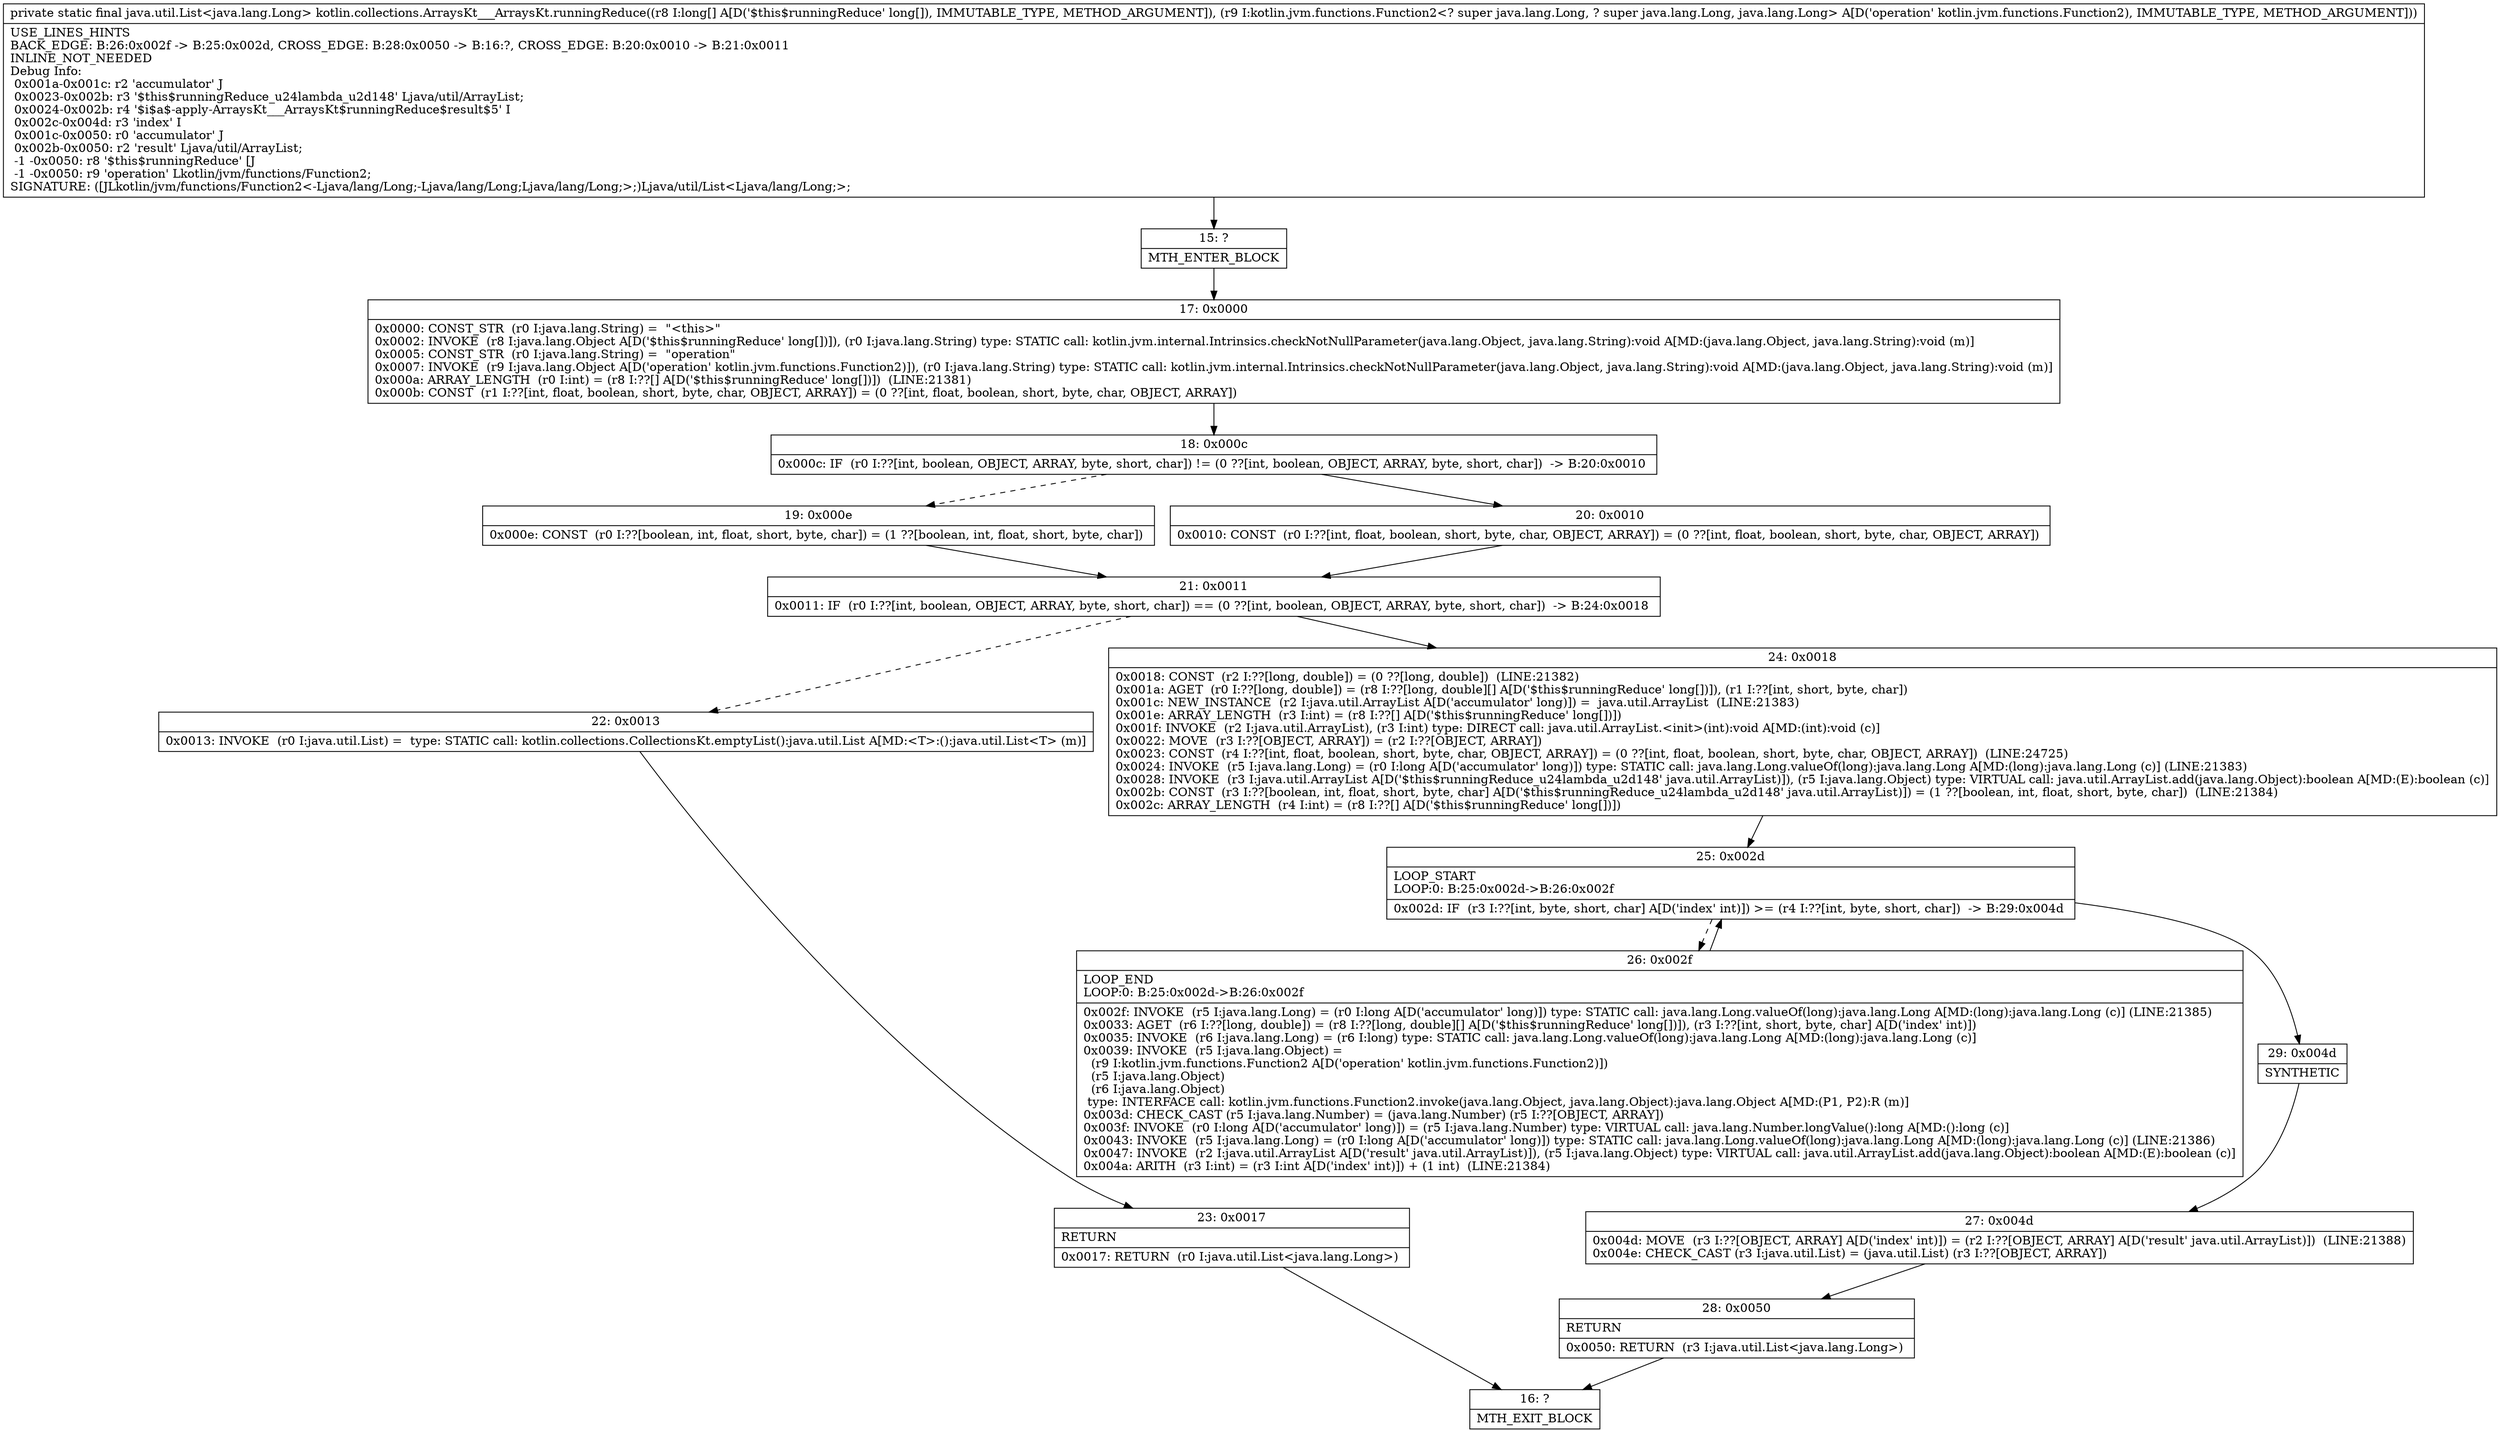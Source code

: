 digraph "CFG forkotlin.collections.ArraysKt___ArraysKt.runningReduce([JLkotlin\/jvm\/functions\/Function2;)Ljava\/util\/List;" {
Node_15 [shape=record,label="{15\:\ ?|MTH_ENTER_BLOCK\l}"];
Node_17 [shape=record,label="{17\:\ 0x0000|0x0000: CONST_STR  (r0 I:java.lang.String) =  \"\<this\>\" \l0x0002: INVOKE  (r8 I:java.lang.Object A[D('$this$runningReduce' long[])]), (r0 I:java.lang.String) type: STATIC call: kotlin.jvm.internal.Intrinsics.checkNotNullParameter(java.lang.Object, java.lang.String):void A[MD:(java.lang.Object, java.lang.String):void (m)]\l0x0005: CONST_STR  (r0 I:java.lang.String) =  \"operation\" \l0x0007: INVOKE  (r9 I:java.lang.Object A[D('operation' kotlin.jvm.functions.Function2)]), (r0 I:java.lang.String) type: STATIC call: kotlin.jvm.internal.Intrinsics.checkNotNullParameter(java.lang.Object, java.lang.String):void A[MD:(java.lang.Object, java.lang.String):void (m)]\l0x000a: ARRAY_LENGTH  (r0 I:int) = (r8 I:??[] A[D('$this$runningReduce' long[])])  (LINE:21381)\l0x000b: CONST  (r1 I:??[int, float, boolean, short, byte, char, OBJECT, ARRAY]) = (0 ??[int, float, boolean, short, byte, char, OBJECT, ARRAY]) \l}"];
Node_18 [shape=record,label="{18\:\ 0x000c|0x000c: IF  (r0 I:??[int, boolean, OBJECT, ARRAY, byte, short, char]) != (0 ??[int, boolean, OBJECT, ARRAY, byte, short, char])  \-\> B:20:0x0010 \l}"];
Node_19 [shape=record,label="{19\:\ 0x000e|0x000e: CONST  (r0 I:??[boolean, int, float, short, byte, char]) = (1 ??[boolean, int, float, short, byte, char]) \l}"];
Node_21 [shape=record,label="{21\:\ 0x0011|0x0011: IF  (r0 I:??[int, boolean, OBJECT, ARRAY, byte, short, char]) == (0 ??[int, boolean, OBJECT, ARRAY, byte, short, char])  \-\> B:24:0x0018 \l}"];
Node_22 [shape=record,label="{22\:\ 0x0013|0x0013: INVOKE  (r0 I:java.util.List) =  type: STATIC call: kotlin.collections.CollectionsKt.emptyList():java.util.List A[MD:\<T\>:():java.util.List\<T\> (m)]\l}"];
Node_23 [shape=record,label="{23\:\ 0x0017|RETURN\l|0x0017: RETURN  (r0 I:java.util.List\<java.lang.Long\>) \l}"];
Node_16 [shape=record,label="{16\:\ ?|MTH_EXIT_BLOCK\l}"];
Node_24 [shape=record,label="{24\:\ 0x0018|0x0018: CONST  (r2 I:??[long, double]) = (0 ??[long, double])  (LINE:21382)\l0x001a: AGET  (r0 I:??[long, double]) = (r8 I:??[long, double][] A[D('$this$runningReduce' long[])]), (r1 I:??[int, short, byte, char]) \l0x001c: NEW_INSTANCE  (r2 I:java.util.ArrayList A[D('accumulator' long)]) =  java.util.ArrayList  (LINE:21383)\l0x001e: ARRAY_LENGTH  (r3 I:int) = (r8 I:??[] A[D('$this$runningReduce' long[])]) \l0x001f: INVOKE  (r2 I:java.util.ArrayList), (r3 I:int) type: DIRECT call: java.util.ArrayList.\<init\>(int):void A[MD:(int):void (c)]\l0x0022: MOVE  (r3 I:??[OBJECT, ARRAY]) = (r2 I:??[OBJECT, ARRAY]) \l0x0023: CONST  (r4 I:??[int, float, boolean, short, byte, char, OBJECT, ARRAY]) = (0 ??[int, float, boolean, short, byte, char, OBJECT, ARRAY])  (LINE:24725)\l0x0024: INVOKE  (r5 I:java.lang.Long) = (r0 I:long A[D('accumulator' long)]) type: STATIC call: java.lang.Long.valueOf(long):java.lang.Long A[MD:(long):java.lang.Long (c)] (LINE:21383)\l0x0028: INVOKE  (r3 I:java.util.ArrayList A[D('$this$runningReduce_u24lambda_u2d148' java.util.ArrayList)]), (r5 I:java.lang.Object) type: VIRTUAL call: java.util.ArrayList.add(java.lang.Object):boolean A[MD:(E):boolean (c)]\l0x002b: CONST  (r3 I:??[boolean, int, float, short, byte, char] A[D('$this$runningReduce_u24lambda_u2d148' java.util.ArrayList)]) = (1 ??[boolean, int, float, short, byte, char])  (LINE:21384)\l0x002c: ARRAY_LENGTH  (r4 I:int) = (r8 I:??[] A[D('$this$runningReduce' long[])]) \l}"];
Node_25 [shape=record,label="{25\:\ 0x002d|LOOP_START\lLOOP:0: B:25:0x002d\-\>B:26:0x002f\l|0x002d: IF  (r3 I:??[int, byte, short, char] A[D('index' int)]) \>= (r4 I:??[int, byte, short, char])  \-\> B:29:0x004d \l}"];
Node_26 [shape=record,label="{26\:\ 0x002f|LOOP_END\lLOOP:0: B:25:0x002d\-\>B:26:0x002f\l|0x002f: INVOKE  (r5 I:java.lang.Long) = (r0 I:long A[D('accumulator' long)]) type: STATIC call: java.lang.Long.valueOf(long):java.lang.Long A[MD:(long):java.lang.Long (c)] (LINE:21385)\l0x0033: AGET  (r6 I:??[long, double]) = (r8 I:??[long, double][] A[D('$this$runningReduce' long[])]), (r3 I:??[int, short, byte, char] A[D('index' int)]) \l0x0035: INVOKE  (r6 I:java.lang.Long) = (r6 I:long) type: STATIC call: java.lang.Long.valueOf(long):java.lang.Long A[MD:(long):java.lang.Long (c)]\l0x0039: INVOKE  (r5 I:java.lang.Object) = \l  (r9 I:kotlin.jvm.functions.Function2 A[D('operation' kotlin.jvm.functions.Function2)])\l  (r5 I:java.lang.Object)\l  (r6 I:java.lang.Object)\l type: INTERFACE call: kotlin.jvm.functions.Function2.invoke(java.lang.Object, java.lang.Object):java.lang.Object A[MD:(P1, P2):R (m)]\l0x003d: CHECK_CAST (r5 I:java.lang.Number) = (java.lang.Number) (r5 I:??[OBJECT, ARRAY]) \l0x003f: INVOKE  (r0 I:long A[D('accumulator' long)]) = (r5 I:java.lang.Number) type: VIRTUAL call: java.lang.Number.longValue():long A[MD:():long (c)]\l0x0043: INVOKE  (r5 I:java.lang.Long) = (r0 I:long A[D('accumulator' long)]) type: STATIC call: java.lang.Long.valueOf(long):java.lang.Long A[MD:(long):java.lang.Long (c)] (LINE:21386)\l0x0047: INVOKE  (r2 I:java.util.ArrayList A[D('result' java.util.ArrayList)]), (r5 I:java.lang.Object) type: VIRTUAL call: java.util.ArrayList.add(java.lang.Object):boolean A[MD:(E):boolean (c)]\l0x004a: ARITH  (r3 I:int) = (r3 I:int A[D('index' int)]) + (1 int)  (LINE:21384)\l}"];
Node_29 [shape=record,label="{29\:\ 0x004d|SYNTHETIC\l}"];
Node_27 [shape=record,label="{27\:\ 0x004d|0x004d: MOVE  (r3 I:??[OBJECT, ARRAY] A[D('index' int)]) = (r2 I:??[OBJECT, ARRAY] A[D('result' java.util.ArrayList)])  (LINE:21388)\l0x004e: CHECK_CAST (r3 I:java.util.List) = (java.util.List) (r3 I:??[OBJECT, ARRAY]) \l}"];
Node_28 [shape=record,label="{28\:\ 0x0050|RETURN\l|0x0050: RETURN  (r3 I:java.util.List\<java.lang.Long\>) \l}"];
Node_20 [shape=record,label="{20\:\ 0x0010|0x0010: CONST  (r0 I:??[int, float, boolean, short, byte, char, OBJECT, ARRAY]) = (0 ??[int, float, boolean, short, byte, char, OBJECT, ARRAY]) \l}"];
MethodNode[shape=record,label="{private static final java.util.List\<java.lang.Long\> kotlin.collections.ArraysKt___ArraysKt.runningReduce((r8 I:long[] A[D('$this$runningReduce' long[]), IMMUTABLE_TYPE, METHOD_ARGUMENT]), (r9 I:kotlin.jvm.functions.Function2\<? super java.lang.Long, ? super java.lang.Long, java.lang.Long\> A[D('operation' kotlin.jvm.functions.Function2), IMMUTABLE_TYPE, METHOD_ARGUMENT]))  | USE_LINES_HINTS\lBACK_EDGE: B:26:0x002f \-\> B:25:0x002d, CROSS_EDGE: B:28:0x0050 \-\> B:16:?, CROSS_EDGE: B:20:0x0010 \-\> B:21:0x0011\lINLINE_NOT_NEEDED\lDebug Info:\l  0x001a\-0x001c: r2 'accumulator' J\l  0x0023\-0x002b: r3 '$this$runningReduce_u24lambda_u2d148' Ljava\/util\/ArrayList;\l  0x0024\-0x002b: r4 '$i$a$\-apply\-ArraysKt___ArraysKt$runningReduce$result$5' I\l  0x002c\-0x004d: r3 'index' I\l  0x001c\-0x0050: r0 'accumulator' J\l  0x002b\-0x0050: r2 'result' Ljava\/util\/ArrayList;\l  \-1 \-0x0050: r8 '$this$runningReduce' [J\l  \-1 \-0x0050: r9 'operation' Lkotlin\/jvm\/functions\/Function2;\lSIGNATURE: ([JLkotlin\/jvm\/functions\/Function2\<\-Ljava\/lang\/Long;\-Ljava\/lang\/Long;Ljava\/lang\/Long;\>;)Ljava\/util\/List\<Ljava\/lang\/Long;\>;\l}"];
MethodNode -> Node_15;Node_15 -> Node_17;
Node_17 -> Node_18;
Node_18 -> Node_19[style=dashed];
Node_18 -> Node_20;
Node_19 -> Node_21;
Node_21 -> Node_22[style=dashed];
Node_21 -> Node_24;
Node_22 -> Node_23;
Node_23 -> Node_16;
Node_24 -> Node_25;
Node_25 -> Node_26[style=dashed];
Node_25 -> Node_29;
Node_26 -> Node_25;
Node_29 -> Node_27;
Node_27 -> Node_28;
Node_28 -> Node_16;
Node_20 -> Node_21;
}

